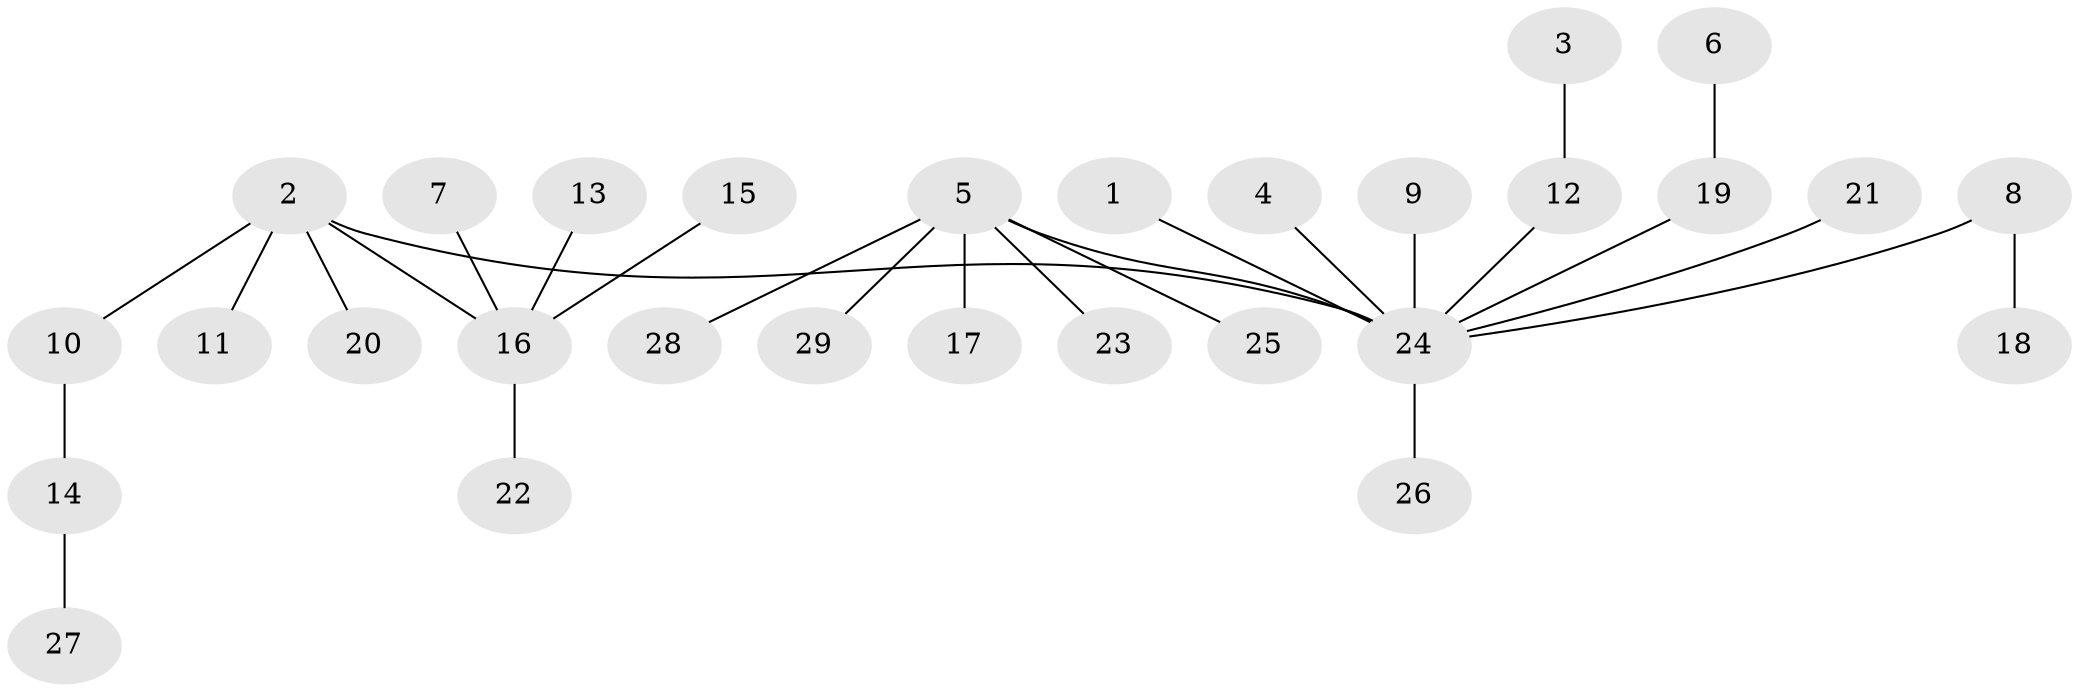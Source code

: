 // original degree distribution, {6: 0.017241379310344827, 7: 0.017241379310344827, 5: 0.034482758620689655, 1: 0.5, 3: 0.13793103448275862, 2: 0.25862068965517243, 4: 0.034482758620689655}
// Generated by graph-tools (version 1.1) at 2025/50/03/09/25 03:50:20]
// undirected, 29 vertices, 28 edges
graph export_dot {
graph [start="1"]
  node [color=gray90,style=filled];
  1;
  2;
  3;
  4;
  5;
  6;
  7;
  8;
  9;
  10;
  11;
  12;
  13;
  14;
  15;
  16;
  17;
  18;
  19;
  20;
  21;
  22;
  23;
  24;
  25;
  26;
  27;
  28;
  29;
  1 -- 24 [weight=1.0];
  2 -- 10 [weight=1.0];
  2 -- 11 [weight=1.0];
  2 -- 16 [weight=1.0];
  2 -- 20 [weight=1.0];
  2 -- 24 [weight=1.0];
  3 -- 12 [weight=1.0];
  4 -- 24 [weight=1.0];
  5 -- 17 [weight=1.0];
  5 -- 23 [weight=1.0];
  5 -- 24 [weight=1.0];
  5 -- 25 [weight=1.0];
  5 -- 28 [weight=1.0];
  5 -- 29 [weight=1.0];
  6 -- 19 [weight=1.0];
  7 -- 16 [weight=1.0];
  8 -- 18 [weight=1.0];
  8 -- 24 [weight=1.0];
  9 -- 24 [weight=1.0];
  10 -- 14 [weight=1.0];
  12 -- 24 [weight=1.0];
  13 -- 16 [weight=1.0];
  14 -- 27 [weight=1.0];
  15 -- 16 [weight=1.0];
  16 -- 22 [weight=1.0];
  19 -- 24 [weight=1.0];
  21 -- 24 [weight=1.0];
  24 -- 26 [weight=1.0];
}
